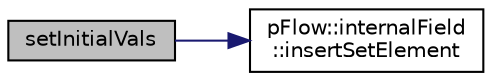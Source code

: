 digraph "setInitialVals"
{
 // LATEX_PDF_SIZE
  edge [fontname="Helvetica",fontsize="10",labelfontname="Helvetica",labelfontsize="10"];
  node [fontname="Helvetica",fontsize="10",shape=record];
  rankdir="LR";
  Node1 [label="setInitialVals",height=0.2,width=0.4,color="black", fillcolor="grey75", style="filled", fontcolor="black",tooltip="Set the initial values for new indices."];
  Node1 -> Node2 [color="midnightblue",fontsize="10",style="solid",fontname="Helvetica"];
  Node2 [label="pFlow::internalField\l::insertSetElement",height=0.2,width=0.4,color="black", fillcolor="white", style="filled",URL="$classpFlow_1_1internalField.html#ae97e2279d720194a68a594a3edbc6763",tooltip=" "];
}

